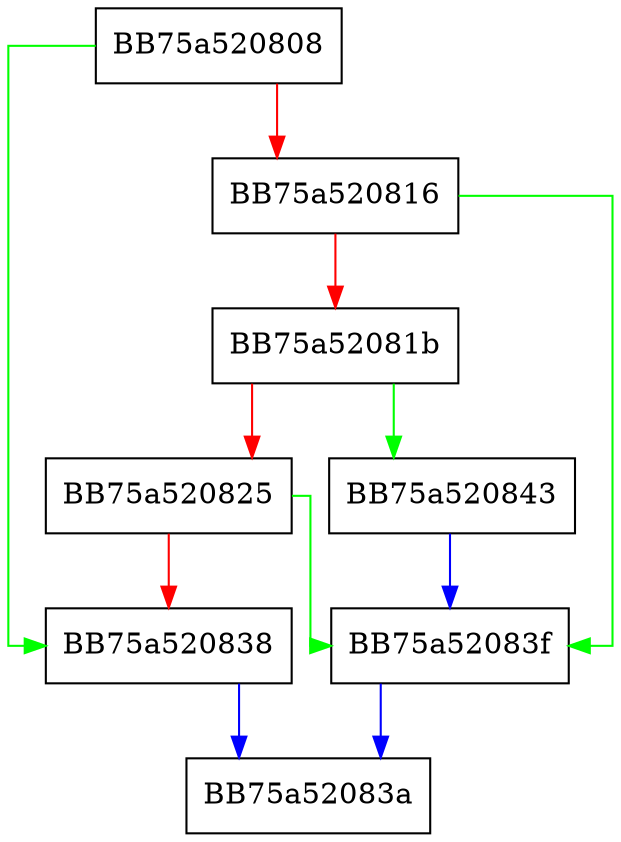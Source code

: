 digraph ValidateMaxOffset {
  node [shape="box"];
  graph [splines=ortho];
  BB75a520808 -> BB75a520838 [color="green"];
  BB75a520808 -> BB75a520816 [color="red"];
  BB75a520816 -> BB75a52083f [color="green"];
  BB75a520816 -> BB75a52081b [color="red"];
  BB75a52081b -> BB75a520843 [color="green"];
  BB75a52081b -> BB75a520825 [color="red"];
  BB75a520825 -> BB75a52083f [color="green"];
  BB75a520825 -> BB75a520838 [color="red"];
  BB75a520838 -> BB75a52083a [color="blue"];
  BB75a52083f -> BB75a52083a [color="blue"];
  BB75a520843 -> BB75a52083f [color="blue"];
}